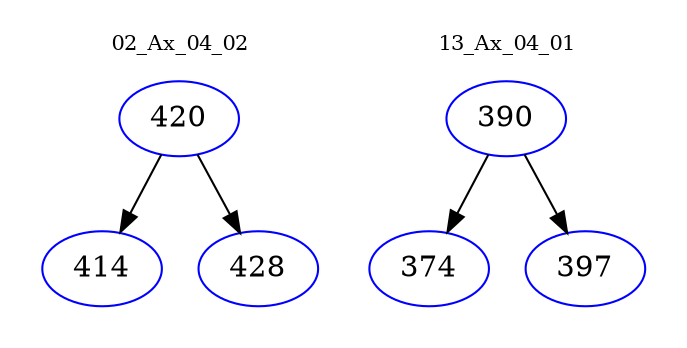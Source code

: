 digraph{
subgraph cluster_0 {
color = white
label = "02_Ax_04_02";
fontsize=10;
T0_420 [label="420", color="blue"]
T0_420 -> T0_414 [color="black"]
T0_414 [label="414", color="blue"]
T0_420 -> T0_428 [color="black"]
T0_428 [label="428", color="blue"]
}
subgraph cluster_1 {
color = white
label = "13_Ax_04_01";
fontsize=10;
T1_390 [label="390", color="blue"]
T1_390 -> T1_374 [color="black"]
T1_374 [label="374", color="blue"]
T1_390 -> T1_397 [color="black"]
T1_397 [label="397", color="blue"]
}
}
